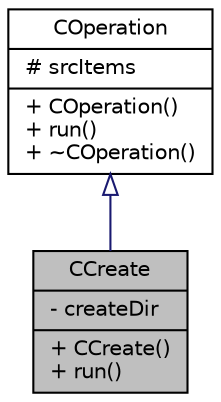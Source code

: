 digraph "CCreate"
{
 // LATEX_PDF_SIZE
  edge [fontname="Helvetica",fontsize="10",labelfontname="Helvetica",labelfontsize="10"];
  node [fontname="Helvetica",fontsize="10",shape=record];
  Node1 [label="{CCreate\n|- createDir\l|+ CCreate()\l+ run()\l}",height=0.2,width=0.4,color="black", fillcolor="grey75", style="filled", fontcolor="black",tooltip="Represents create action."];
  Node2 -> Node1 [dir="back",color="midnightblue",fontsize="10",style="solid",arrowtail="onormal",fontname="Helvetica"];
  Node2 [label="{COperation\n|# srcItems\l|+ COperation()\l+ run()\l+ ~COperation()\l}",height=0.2,width=0.4,color="black", fillcolor="white", style="filled",URL="$classCOperation.html",tooltip="Represents filesystem operation."];
}

